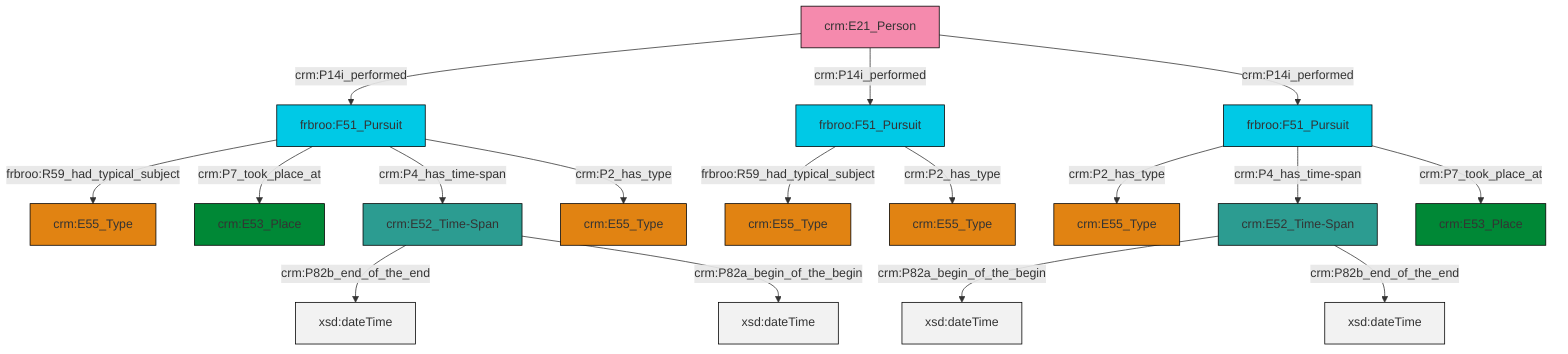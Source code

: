 graph TD
classDef Literal fill:#f2f2f2,stroke:#000000;
classDef CRM_Entity fill:#FFFFFF,stroke:#000000;
classDef Temporal_Entity fill:#00C9E6, stroke:#000000;
classDef Type fill:#E18312, stroke:#000000;
classDef Time-Span fill:#2C9C91, stroke:#000000;
classDef Appellation fill:#FFEB7F, stroke:#000000;
classDef Place fill:#008836, stroke:#000000;
classDef Persistent_Item fill:#B266B2, stroke:#000000;
classDef Conceptual_Object fill:#FFD700, stroke:#000000;
classDef Physical_Thing fill:#D2B48C, stroke:#000000;
classDef Actor fill:#f58aad, stroke:#000000;
classDef PC_Classes fill:#4ce600, stroke:#000000;
classDef Multi fill:#cccccc,stroke:#000000;

0["frbroo:F51_Pursuit"]:::Temporal_Entity -->|crm:P2_has_type| 2["crm:E55_Type"]:::Type
3["crm:E21_Person"]:::Actor -->|crm:P14i_performed| 5["frbroo:F51_Pursuit"]:::Temporal_Entity
3["crm:E21_Person"]:::Actor -->|crm:P14i_performed| 6["frbroo:F51_Pursuit"]:::Temporal_Entity
3["crm:E21_Person"]:::Actor -->|crm:P14i_performed| 0["frbroo:F51_Pursuit"]:::Temporal_Entity
6["frbroo:F51_Pursuit"]:::Temporal_Entity -->|frbroo:R59_had_typical_subject| 14["crm:E55_Type"]:::Type
5["frbroo:F51_Pursuit"]:::Temporal_Entity -->|frbroo:R59_had_typical_subject| 15["crm:E55_Type"]:::Type
5["frbroo:F51_Pursuit"]:::Temporal_Entity -->|crm:P7_took_place_at| 19["crm:E53_Place"]:::Place
5["frbroo:F51_Pursuit"]:::Temporal_Entity -->|crm:P4_has_time-span| 20["crm:E52_Time-Span"]:::Time-Span
10["crm:E52_Time-Span"]:::Time-Span -->|crm:P82a_begin_of_the_begin| 21[xsd:dateTime]:::Literal
6["frbroo:F51_Pursuit"]:::Temporal_Entity -->|crm:P2_has_type| 22["crm:E55_Type"]:::Type
0["frbroo:F51_Pursuit"]:::Temporal_Entity -->|crm:P4_has_time-span| 10["crm:E52_Time-Span"]:::Time-Span
5["frbroo:F51_Pursuit"]:::Temporal_Entity -->|crm:P2_has_type| 8["crm:E55_Type"]:::Type
10["crm:E52_Time-Span"]:::Time-Span -->|crm:P82b_end_of_the_end| 28[xsd:dateTime]:::Literal
20["crm:E52_Time-Span"]:::Time-Span -->|crm:P82b_end_of_the_end| 29[xsd:dateTime]:::Literal
0["frbroo:F51_Pursuit"]:::Temporal_Entity -->|crm:P7_took_place_at| 17["crm:E53_Place"]:::Place
20["crm:E52_Time-Span"]:::Time-Span -->|crm:P82a_begin_of_the_begin| 31[xsd:dateTime]:::Literal